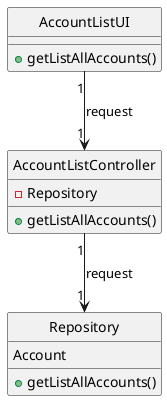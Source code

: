 @startuml

class "AccountListUI"{
+getListAllAccounts()
}
class "AccountListController" {
-Repository
+getListAllAccounts()
}
class "Repository"{
Account
+getListAllAccounts()
}

"AccountListUI" "1" --> "1" "AccountListController":request
"AccountListController" "1" --> "1" "Repository":request
hide "AccountListUI" circle
hide "AccountListController" circle
hide "Repository" circle

@enduml